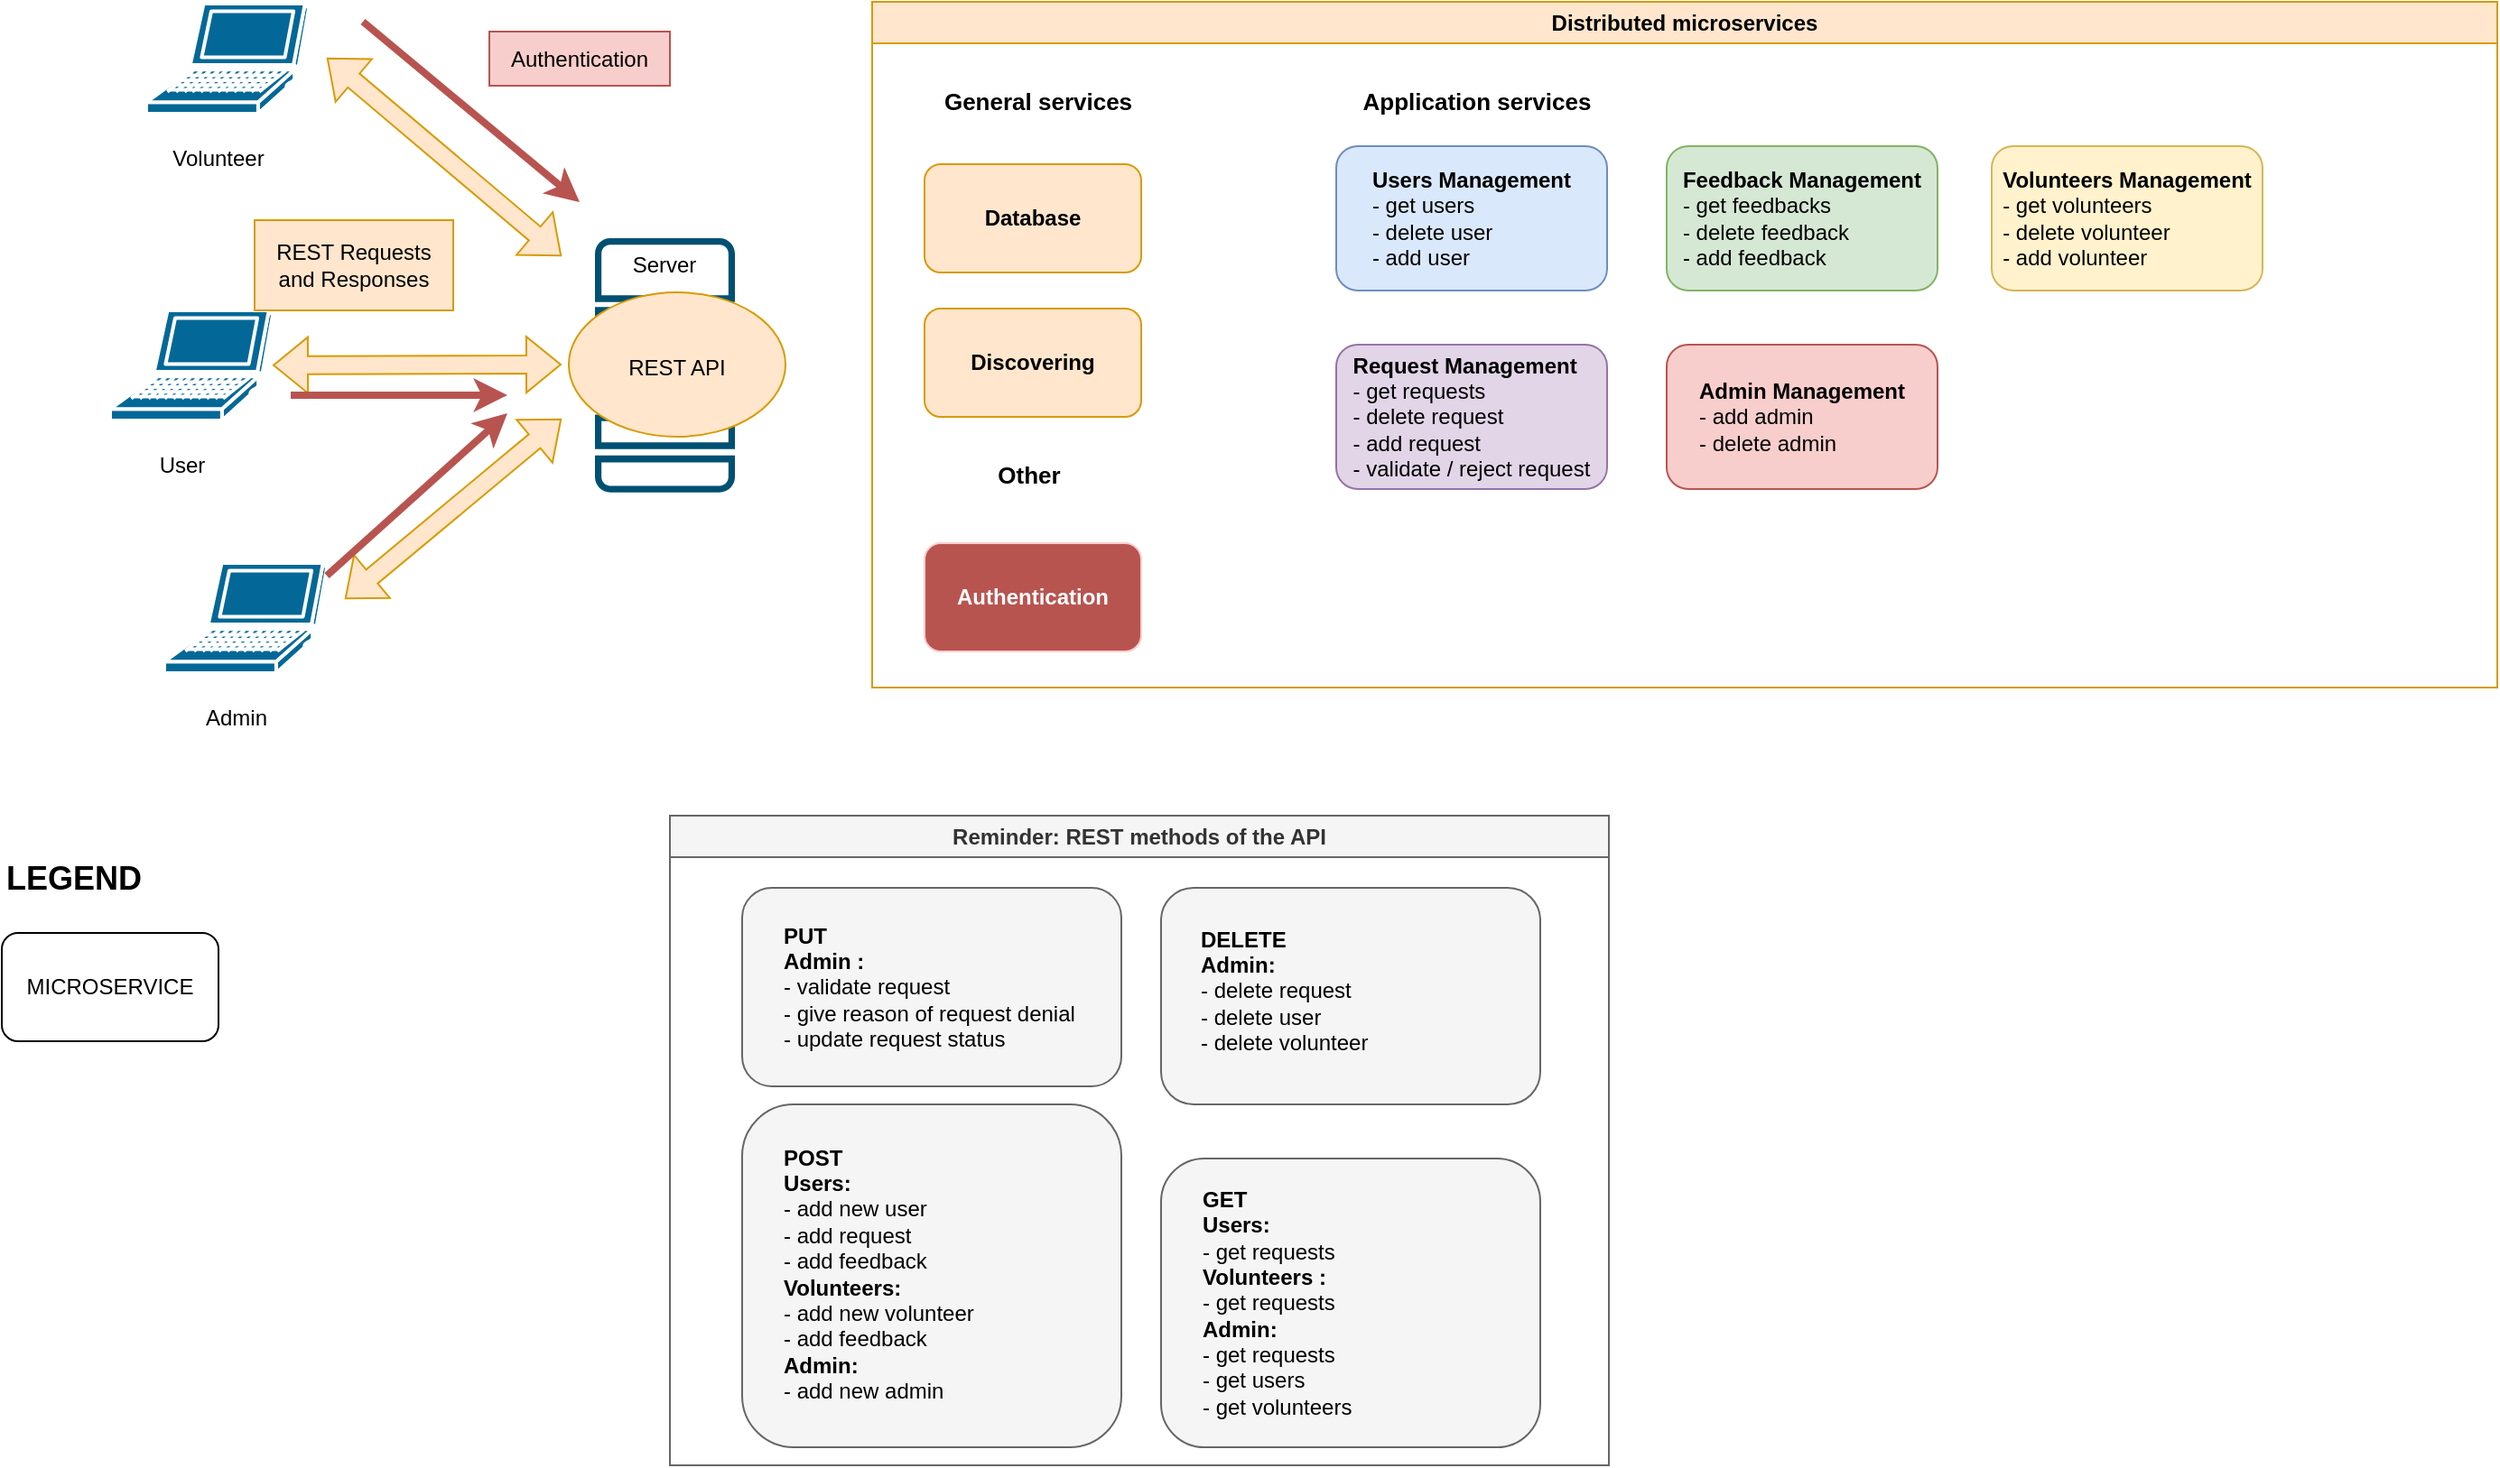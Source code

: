 <mxfile version="22.0.3" type="device">
  <diagram name="Página-1" id="gXFmd8Pl4dVpZkX6u5_r">
    <mxGraphModel dx="1059" dy="692" grid="1" gridSize="10" guides="1" tooltips="1" connect="1" arrows="1" fold="1" page="1" pageScale="1" pageWidth="827" pageHeight="1169" math="0" shadow="0">
      <root>
        <mxCell id="0" />
        <mxCell id="1" parent="0" />
        <mxCell id="BgC6ItMGSIDItKIl8nBi-3" value="" style="sketch=0;points=[[0.015,0.015,0],[0.985,0.015,0],[0.985,0.985,0],[0.015,0.985,0],[0.25,0,0],[0.5,0,0],[0.75,0,0],[1,0.25,0],[1,0.5,0],[1,0.75,0],[0.75,1,0],[0.5,1,0],[0.25,1,0],[0,0.75,0],[0,0.5,0],[0,0.25,0]];verticalLabelPosition=bottom;html=1;verticalAlign=top;aspect=fixed;align=center;pointerEvents=1;shape=mxgraph.cisco19.server;fillColor=#005073;strokeColor=none;" parent="1" vertex="1">
          <mxGeometry x="368.5" y="170" width="77.5" height="140.91" as="geometry" />
        </mxCell>
        <mxCell id="BgC6ItMGSIDItKIl8nBi-12" value="" style="ellipse;whiteSpace=wrap;html=1;fillColor=#ffe6cc;strokeColor=#d79b00;" parent="1" vertex="1">
          <mxGeometry x="354" y="200" width="120" height="80" as="geometry" />
        </mxCell>
        <mxCell id="BgC6ItMGSIDItKIl8nBi-2" value="" style="shape=mxgraph.cisco.computers_and_peripherals.laptop;sketch=0;html=1;pointerEvents=1;dashed=0;fillColor=#036897;strokeColor=#ffffff;strokeWidth=2;verticalLabelPosition=bottom;verticalAlign=top;align=center;outlineConnect=0;" parent="1" vertex="1">
          <mxGeometry x="100" y="210" width="90" height="61" as="geometry" />
        </mxCell>
        <mxCell id="BgC6ItMGSIDItKIl8nBi-5" value="User" style="text;html=1;strokeColor=none;fillColor=none;align=center;verticalAlign=middle;whiteSpace=wrap;rounded=0;" parent="1" vertex="1">
          <mxGeometry x="110" y="280.91" width="60" height="30" as="geometry" />
        </mxCell>
        <mxCell id="BgC6ItMGSIDItKIl8nBi-6" value="REST API" style="text;html=1;strokeColor=none;fillColor=none;align=center;verticalAlign=middle;whiteSpace=wrap;rounded=0;" parent="1" vertex="1">
          <mxGeometry x="384" y="227" width="60" height="30" as="geometry" />
        </mxCell>
        <mxCell id="BgC6ItMGSIDItKIl8nBi-7" value="" style="shape=mxgraph.cisco.computers_and_peripherals.laptop;sketch=0;html=1;pointerEvents=1;dashed=0;fillColor=#036897;strokeColor=#ffffff;strokeWidth=2;verticalLabelPosition=bottom;verticalAlign=top;align=center;outlineConnect=0;" parent="1" vertex="1">
          <mxGeometry x="120" y="40" width="90" height="61" as="geometry" />
        </mxCell>
        <mxCell id="BgC6ItMGSIDItKIl8nBi-8" value="Volunteer" style="text;html=1;strokeColor=none;fillColor=none;align=center;verticalAlign=middle;whiteSpace=wrap;rounded=0;" parent="1" vertex="1">
          <mxGeometry x="130" y="110.91" width="60" height="30" as="geometry" />
        </mxCell>
        <mxCell id="BgC6ItMGSIDItKIl8nBi-9" value="" style="shape=mxgraph.cisco.computers_and_peripherals.laptop;sketch=0;html=1;pointerEvents=1;dashed=0;fillColor=#036897;strokeColor=#ffffff;strokeWidth=2;verticalLabelPosition=bottom;verticalAlign=top;align=center;outlineConnect=0;" parent="1" vertex="1">
          <mxGeometry x="130" y="350" width="90" height="61" as="geometry" />
        </mxCell>
        <mxCell id="BgC6ItMGSIDItKIl8nBi-10" value="Admin" style="text;html=1;strokeColor=none;fillColor=none;align=center;verticalAlign=middle;whiteSpace=wrap;rounded=0;" parent="1" vertex="1">
          <mxGeometry x="140" y="420.91" width="60" height="30" as="geometry" />
        </mxCell>
        <mxCell id="BgC6ItMGSIDItKIl8nBi-17" value="" style="rounded=1;whiteSpace=wrap;html=1;fillColor=#f5f5f5;strokeColor=#666666;fontColor=#333333;" parent="1" vertex="1">
          <mxGeometry x="450" y="530" width="210" height="110" as="geometry" />
        </mxCell>
        <mxCell id="BgC6ItMGSIDItKIl8nBi-18" value="&lt;b&gt;PUT&lt;/b&gt;&amp;nbsp;&lt;br&gt;&lt;b&gt;Admin :&amp;nbsp;&lt;/b&gt;&amp;nbsp;&lt;br style=&quot;border-color: var(--border-color);&quot;&gt;- validate request&lt;br&gt;- give reason of request denial&amp;nbsp;&lt;br&gt;- update request status" style="text;html=1;strokeColor=none;fillColor=none;align=left;verticalAlign=middle;whiteSpace=wrap;rounded=0;" parent="1" vertex="1">
          <mxGeometry x="471" y="540.91" width="170" height="89.09" as="geometry" />
        </mxCell>
        <mxCell id="BgC6ItMGSIDItKIl8nBi-26" value="" style="shape=flexArrow;endArrow=classic;startArrow=classic;html=1;rounded=0;fillColor=#ffe6cc;strokeColor=#d79b00;" parent="1" source="BgC6ItMGSIDItKIl8nBi-2" edge="1">
          <mxGeometry width="100" height="100" relative="1" as="geometry">
            <mxPoint x="202" y="300" as="sourcePoint" />
            <mxPoint x="350" y="240" as="targetPoint" />
          </mxGeometry>
        </mxCell>
        <mxCell id="BgC6ItMGSIDItKIl8nBi-27" value="" style="shape=flexArrow;endArrow=classic;startArrow=classic;html=1;rounded=0;fillColor=#ffe6cc;strokeColor=#d79b00;" parent="1" edge="1">
          <mxGeometry width="100" height="100" relative="1" as="geometry">
            <mxPoint x="230" y="370" as="sourcePoint" />
            <mxPoint x="350" y="270" as="targetPoint" />
          </mxGeometry>
        </mxCell>
        <mxCell id="BgC6ItMGSIDItKIl8nBi-28" value="" style="shape=flexArrow;endArrow=classic;startArrow=classic;html=1;rounded=0;fillColor=#ffe6cc;strokeColor=#d79b00;" parent="1" edge="1">
          <mxGeometry width="100" height="100" relative="1" as="geometry">
            <mxPoint x="220" y="70" as="sourcePoint" />
            <mxPoint x="350" y="180" as="targetPoint" />
          </mxGeometry>
        </mxCell>
        <mxCell id="BgC6ItMGSIDItKIl8nBi-38" value="Server" style="text;html=1;strokeColor=none;fillColor=none;align=center;verticalAlign=middle;whiteSpace=wrap;rounded=0;" parent="1" vertex="1">
          <mxGeometry x="377.25" y="170" width="60" height="30" as="geometry" />
        </mxCell>
        <mxCell id="OEpU-deIh2kAZYTxQja9-1" value="REST Requests and Responses" style="text;html=1;strokeColor=#d79b00;fillColor=#ffe6cc;align=center;verticalAlign=middle;whiteSpace=wrap;rounded=0;" parent="1" vertex="1">
          <mxGeometry x="180" y="160" width="110" height="50" as="geometry" />
        </mxCell>
        <mxCell id="OEpU-deIh2kAZYTxQja9-2" value="" style="endArrow=classic;html=1;rounded=0;fillColor=#f8cecc;strokeColor=#b85450;strokeWidth=4;" parent="1" edge="1">
          <mxGeometry width="50" height="50" relative="1" as="geometry">
            <mxPoint x="220" y="357" as="sourcePoint" />
            <mxPoint x="320" y="267" as="targetPoint" />
          </mxGeometry>
        </mxCell>
        <mxCell id="OEpU-deIh2kAZYTxQja9-4" value="Authentication" style="text;html=1;strokeColor=#b85450;fillColor=#f8cecc;align=center;verticalAlign=middle;whiteSpace=wrap;rounded=0;" parent="1" vertex="1">
          <mxGeometry x="310" y="55.5" width="100" height="30" as="geometry" />
        </mxCell>
        <mxCell id="OEpU-deIh2kAZYTxQja9-5" value="" style="rounded=1;whiteSpace=wrap;html=1;fillColor=#f5f5f5;strokeColor=#666666;fontColor=#333333;" parent="1" vertex="1">
          <mxGeometry x="450" y="650" width="210" height="190" as="geometry" />
        </mxCell>
        <mxCell id="OEpU-deIh2kAZYTxQja9-6" value="&lt;b&gt;POST&lt;/b&gt;&lt;br&gt;&lt;b&gt;Users:&lt;/b&gt;&lt;br&gt;-&amp;nbsp;add new user&lt;br&gt;- add request&lt;br&gt;- add feedback&amp;nbsp;&lt;br style=&quot;border-color: var(--border-color);&quot;&gt;&lt;b&gt;Volunteers:&amp;nbsp;&lt;/b&gt;&lt;br&gt;- add new volunteer&amp;nbsp;&lt;br&gt;- add feedback&amp;nbsp;&lt;br&gt;&lt;b&gt;Admin:&amp;nbsp;&lt;br&gt;&lt;/b&gt;- add new admin&amp;nbsp;&lt;br style=&quot;border-color: var(--border-color);&quot;&gt;" style="text;html=1;align=left;verticalAlign=middle;whiteSpace=wrap;rounded=0;" parent="1" vertex="1">
          <mxGeometry x="471" y="664.91" width="170" height="159.09" as="geometry" />
        </mxCell>
        <mxCell id="OEpU-deIh2kAZYTxQja9-7" value="" style="rounded=1;whiteSpace=wrap;html=1;fillColor=#f5f5f5;strokeColor=#666666;fontColor=#333333;" parent="1" vertex="1">
          <mxGeometry x="682" y="530" width="210" height="120" as="geometry" />
        </mxCell>
        <mxCell id="OEpU-deIh2kAZYTxQja9-8" value="&lt;b&gt;DELETE&lt;/b&gt;&lt;br&gt;&lt;b&gt;Admin:&lt;/b&gt;&lt;br&gt;- delete request&lt;br&gt;- delete user&lt;br&gt;- delete volunteer" style="text;html=1;strokeColor=none;fillColor=none;align=left;verticalAlign=middle;whiteSpace=wrap;rounded=0;" parent="1" vertex="1">
          <mxGeometry x="702" y="543" width="170" height="87" as="geometry" />
        </mxCell>
        <mxCell id="OEpU-deIh2kAZYTxQja9-9" value="" style="rounded=1;whiteSpace=wrap;html=1;fillColor=#f5f5f5;strokeColor=#666666;fontColor=#333333;" parent="1" vertex="1">
          <mxGeometry x="682" y="680" width="210" height="160" as="geometry" />
        </mxCell>
        <mxCell id="OEpU-deIh2kAZYTxQja9-10" value="&lt;b&gt;GET&lt;br&gt;Users:&amp;nbsp;&lt;/b&gt;&lt;br&gt;- get requests&amp;nbsp;&lt;br&gt;&lt;b&gt;Volunteers :&amp;nbsp;&lt;/b&gt;&lt;br&gt;- get requests&amp;nbsp;&lt;br style=&quot;border-color: var(--border-color);&quot;&gt;&lt;b&gt;Admin:&amp;nbsp;&lt;br&gt;&lt;/b&gt;- get requests&amp;nbsp;&lt;br&gt;- get users&lt;br&gt;- get volunteers" style="text;html=1;align=left;verticalAlign=middle;whiteSpace=wrap;rounded=0;" parent="1" vertex="1">
          <mxGeometry x="703" y="700.91" width="170" height="119.09" as="geometry" />
        </mxCell>
        <mxCell id="7OMzvZL8GsMiW6_qANO9-1" value="MICROSERVICE" style="rounded=1;whiteSpace=wrap;html=1;" parent="1" vertex="1">
          <mxGeometry x="40" y="555" width="120" height="60" as="geometry" />
        </mxCell>
        <mxCell id="7OMzvZL8GsMiW6_qANO9-2" value="&lt;font style=&quot;font-size: 18px;&quot;&gt;LEGEND&lt;/font&gt;" style="text;html=1;strokeColor=none;fillColor=none;align=center;verticalAlign=middle;whiteSpace=wrap;rounded=0;fontStyle=1" parent="1" vertex="1">
          <mxGeometry x="50" y="510" width="60" height="30" as="geometry" />
        </mxCell>
        <mxCell id="7OMzvZL8GsMiW6_qANO9-3" value="&lt;b&gt;Discovering&lt;/b&gt;" style="rounded=1;whiteSpace=wrap;html=1;fillColor=#ffe6cc;strokeColor=#d79b00;" parent="1" vertex="1">
          <mxGeometry x="551" y="209" width="120" height="60" as="geometry" />
        </mxCell>
        <mxCell id="7OMzvZL8GsMiW6_qANO9-4" value="&lt;b&gt;Database&lt;/b&gt;" style="rounded=1;whiteSpace=wrap;html=1;fillColor=#ffe6cc;strokeColor=#d79b00;" parent="1" vertex="1">
          <mxGeometry x="551" y="129" width="120" height="60" as="geometry" />
        </mxCell>
        <mxCell id="7OMzvZL8GsMiW6_qANO9-8" value="Reminder: REST methods of the API" style="swimlane;whiteSpace=wrap;html=1;fillColor=#f5f5f5;fontColor=#333333;strokeColor=#666666;" parent="1" vertex="1">
          <mxGeometry x="410" y="490" width="520" height="360" as="geometry" />
        </mxCell>
        <mxCell id="7OMzvZL8GsMiW6_qANO9-9" value="&lt;b&gt;&lt;font style=&quot;font-size: 13px;&quot;&gt;General services&lt;/font&gt;&lt;/b&gt;" style="text;html=1;strokeColor=none;fillColor=none;align=center;verticalAlign=middle;whiteSpace=wrap;rounded=0;" parent="1" vertex="1">
          <mxGeometry x="559" y="79" width="110" height="30" as="geometry" />
        </mxCell>
        <mxCell id="7OMzvZL8GsMiW6_qANO9-23" value="&lt;b&gt;&lt;font style=&quot;font-size: 13px;&quot;&gt;Other&lt;/font&gt;&lt;/b&gt;" style="text;html=1;strokeColor=none;fillColor=none;align=center;verticalAlign=middle;whiteSpace=wrap;rounded=0;" parent="1" vertex="1">
          <mxGeometry x="555" y="286" width="108" height="30" as="geometry" />
        </mxCell>
        <mxCell id="7OMzvZL8GsMiW6_qANO9-29" value="" style="endArrow=classic;html=1;rounded=0;fillColor=#f8cecc;strokeColor=#b85450;strokeWidth=4;" parent="1" edge="1">
          <mxGeometry width="50" height="50" relative="1" as="geometry">
            <mxPoint x="240" y="50" as="sourcePoint" />
            <mxPoint x="360" y="150" as="targetPoint" />
          </mxGeometry>
        </mxCell>
        <mxCell id="7OMzvZL8GsMiW6_qANO9-31" value="" style="endArrow=classic;html=1;rounded=0;fillColor=#f8cecc;strokeColor=#b85450;strokeWidth=4;" parent="1" edge="1">
          <mxGeometry width="50" height="50" relative="1" as="geometry">
            <mxPoint x="200" y="257" as="sourcePoint" />
            <mxPoint x="320" y="257" as="targetPoint" />
          </mxGeometry>
        </mxCell>
        <mxCell id="7OMzvZL8GsMiW6_qANO9-37" value="Distributed microservices" style="swimlane;whiteSpace=wrap;html=1;fillColor=#ffe6cc;strokeColor=#d79b00;" parent="1" vertex="1">
          <mxGeometry x="522" y="39" width="900" height="380" as="geometry" />
        </mxCell>
        <mxCell id="7OMzvZL8GsMiW6_qANO9-5" value="&lt;font color=&quot;#ffffff&quot;&gt;&lt;b&gt;Authentication&lt;/b&gt;&lt;/font&gt;" style="rounded=1;whiteSpace=wrap;html=1;fillColor=#b85450;strokeColor=#f8cecc;" parent="7OMzvZL8GsMiW6_qANO9-37" vertex="1">
          <mxGeometry x="29" y="300" width="120" height="60" as="geometry" />
        </mxCell>
        <mxCell id="7OMzvZL8GsMiW6_qANO9-33" value="&lt;div style=&quot;text-align: left;&quot;&gt;&lt;span style=&quot;background-color: initial;&quot;&gt;&lt;b&gt;Users Management&lt;/b&gt;&lt;/span&gt;&lt;/div&gt;&lt;div style=&quot;text-align: left;&quot;&gt;&lt;span style=&quot;background-color: initial;&quot;&gt;- get users&lt;/span&gt;&lt;/div&gt;&lt;div style=&quot;text-align: left;&quot;&gt;&lt;span style=&quot;background-color: initial;&quot;&gt;- delete user&lt;/span&gt;&lt;/div&gt;&lt;div style=&quot;text-align: left;&quot;&gt;&lt;span style=&quot;background-color: initial;&quot;&gt;- add user&lt;/span&gt;&lt;/div&gt;" style="rounded=1;whiteSpace=wrap;html=1;fillColor=#dae8fc;strokeColor=#6c8ebf;" parent="7OMzvZL8GsMiW6_qANO9-37" vertex="1">
          <mxGeometry x="257" y="80" width="150" height="80" as="geometry" />
        </mxCell>
        <mxCell id="oHwHor7oDIWWr1GPhA6g-5" value="&lt;b&gt;&lt;font style=&quot;font-size: 13px;&quot;&gt;Application services&lt;/font&gt;&lt;/b&gt;" style="text;html=1;strokeColor=none;fillColor=none;align=center;verticalAlign=middle;whiteSpace=wrap;rounded=0;" vertex="1" parent="7OMzvZL8GsMiW6_qANO9-37">
          <mxGeometry x="250" y="40" width="170" height="30" as="geometry" />
        </mxCell>
        <mxCell id="oHwHor7oDIWWr1GPhA6g-3" value="&lt;div style=&quot;text-align: left;&quot;&gt;&lt;span style=&quot;background-color: initial;&quot;&gt;&lt;b&gt;Feedback Management&lt;/b&gt;&lt;/span&gt;&lt;/div&gt;&lt;div style=&quot;text-align: left;&quot;&gt;&lt;span style=&quot;background-color: initial;&quot;&gt;- get feedbacks&lt;/span&gt;&lt;/div&gt;&lt;div style=&quot;text-align: left;&quot;&gt;&lt;span style=&quot;background-color: initial;&quot;&gt;- delete feedback&lt;/span&gt;&lt;/div&gt;&lt;div style=&quot;text-align: left;&quot;&gt;&lt;span style=&quot;background-color: initial;&quot;&gt;- add feedback&lt;/span&gt;&lt;/div&gt;" style="rounded=1;whiteSpace=wrap;html=1;fillColor=#d5e8d4;strokeColor=#82b366;" vertex="1" parent="7OMzvZL8GsMiW6_qANO9-37">
          <mxGeometry x="440" y="80" width="150" height="80" as="geometry" />
        </mxCell>
        <mxCell id="oHwHor7oDIWWr1GPhA6g-1" value="&lt;div style=&quot;text-align: left;&quot;&gt;&lt;span style=&quot;background-color: initial;&quot;&gt;&lt;b&gt;Volunteers Management&lt;/b&gt;&lt;/span&gt;&lt;/div&gt;&lt;div style=&quot;text-align: left;&quot;&gt;&lt;span style=&quot;background-color: initial;&quot;&gt;- get volunteers&lt;/span&gt;&lt;/div&gt;&lt;div style=&quot;text-align: left;&quot;&gt;&lt;span style=&quot;background-color: initial;&quot;&gt;- delete volunteer&lt;/span&gt;&lt;/div&gt;&lt;div style=&quot;text-align: left;&quot;&gt;&lt;span style=&quot;background-color: initial;&quot;&gt;- add volunteer&lt;/span&gt;&lt;/div&gt;" style="rounded=1;whiteSpace=wrap;html=1;fillColor=#fff2cc;strokeColor=#d6b656;" vertex="1" parent="7OMzvZL8GsMiW6_qANO9-37">
          <mxGeometry x="620" y="80" width="150" height="80" as="geometry" />
        </mxCell>
        <mxCell id="oHwHor7oDIWWr1GPhA6g-2" value="&lt;div style=&quot;text-align: left;&quot;&gt;&lt;span style=&quot;background-color: initial;&quot;&gt;&lt;b&gt;Request Management&lt;/b&gt;&lt;/span&gt;&lt;/div&gt;&lt;div style=&quot;text-align: left;&quot;&gt;&lt;span style=&quot;background-color: initial;&quot;&gt;- get requests&lt;/span&gt;&lt;/div&gt;&lt;div style=&quot;text-align: left;&quot;&gt;&lt;span style=&quot;background-color: initial;&quot;&gt;- delete request&lt;/span&gt;&lt;/div&gt;&lt;div style=&quot;text-align: left;&quot;&gt;&lt;span style=&quot;background-color: initial;&quot;&gt;- add request&lt;/span&gt;&lt;/div&gt;&lt;div style=&quot;text-align: left;&quot;&gt;&lt;span style=&quot;background-color: initial;&quot;&gt;- validate / reject request&lt;/span&gt;&lt;/div&gt;" style="rounded=1;whiteSpace=wrap;html=1;fillColor=#e1d5e7;strokeColor=#9673a6;" vertex="1" parent="7OMzvZL8GsMiW6_qANO9-37">
          <mxGeometry x="257" y="190" width="150" height="80" as="geometry" />
        </mxCell>
        <mxCell id="oHwHor7oDIWWr1GPhA6g-4" value="&lt;div style=&quot;text-align: left;&quot;&gt;&lt;span style=&quot;background-color: initial;&quot;&gt;&lt;b&gt;Admin Management&lt;/b&gt;&lt;/span&gt;&lt;/div&gt;&lt;div style=&quot;text-align: left;&quot;&gt;&lt;span style=&quot;background-color: initial;&quot;&gt;- add admin&amp;nbsp;&lt;/span&gt;&lt;/div&gt;&lt;div style=&quot;text-align: left;&quot;&gt;&lt;span style=&quot;background-color: initial;&quot;&gt;- delete admin&amp;nbsp;&lt;/span&gt;&lt;/div&gt;" style="rounded=1;whiteSpace=wrap;html=1;fillColor=#f8cecc;strokeColor=#b85450;" vertex="1" parent="7OMzvZL8GsMiW6_qANO9-37">
          <mxGeometry x="440" y="190" width="150" height="80" as="geometry" />
        </mxCell>
      </root>
    </mxGraphModel>
  </diagram>
</mxfile>
